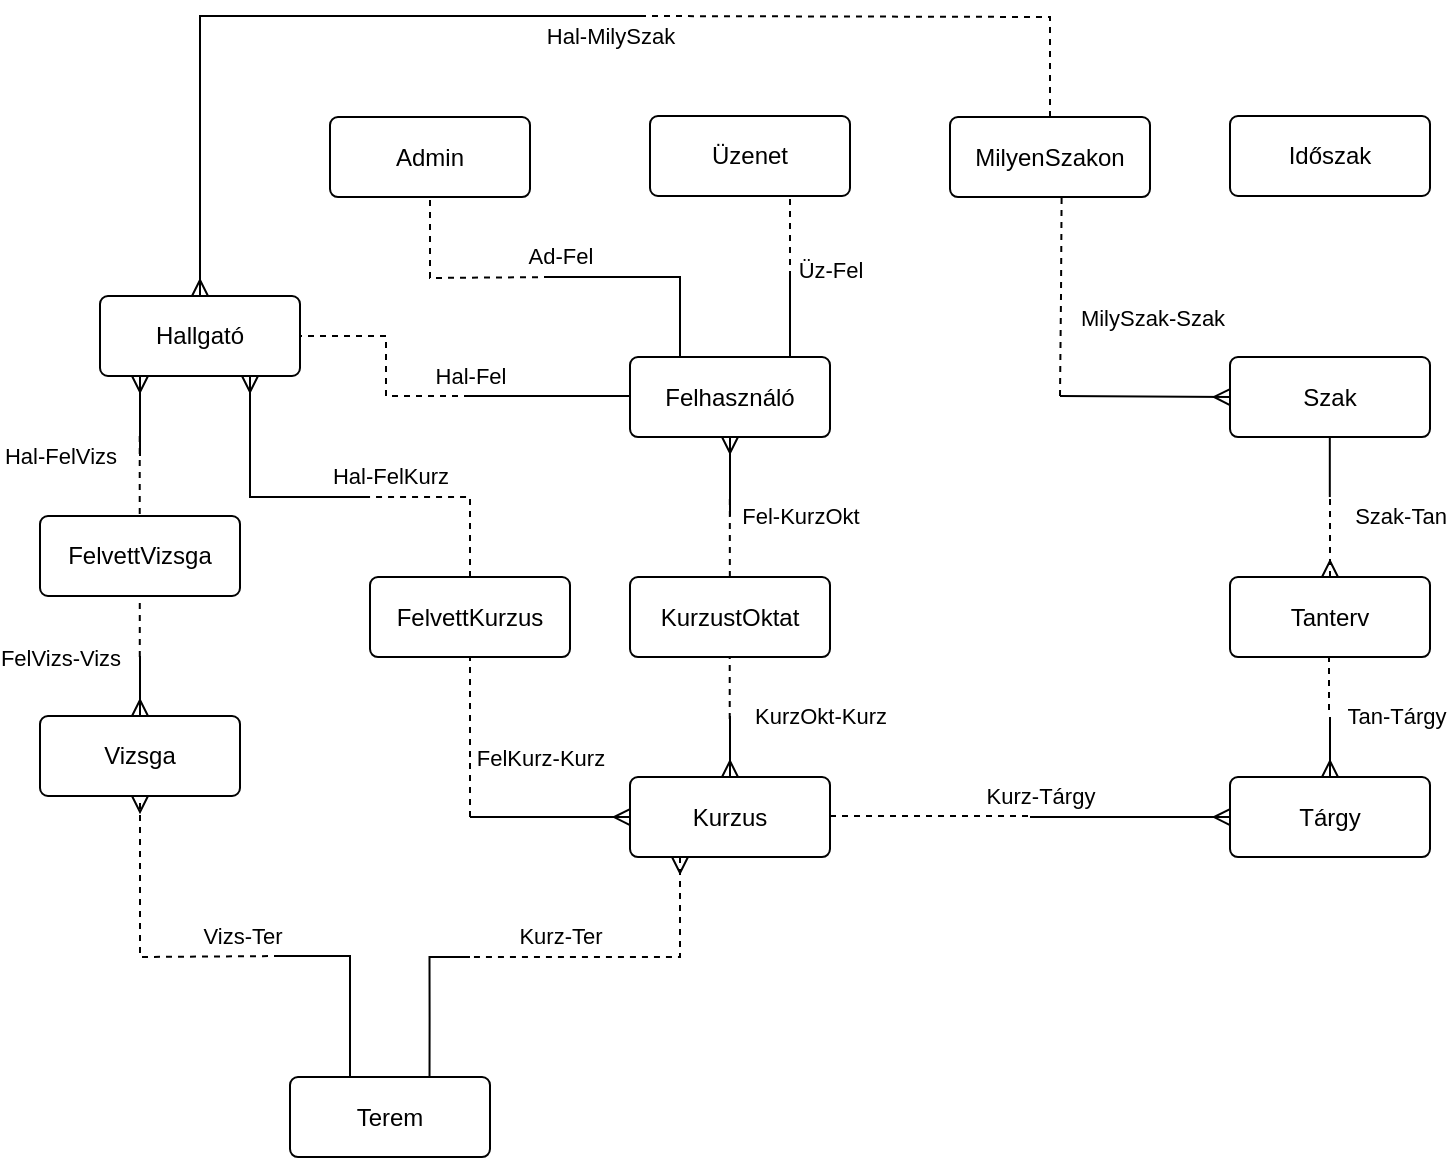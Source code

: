 <mxfile version="23.1.5" type="device">
  <diagram name="Page-1" id="ahphCdOHG_FSeLTERH2i">
    <mxGraphModel dx="1036" dy="614" grid="1" gridSize="10" guides="1" tooltips="1" connect="1" arrows="1" fold="1" page="1" pageScale="1" pageWidth="850" pageHeight="1100" math="0" shadow="0">
      <root>
        <mxCell id="0" />
        <mxCell id="1" parent="0" />
        <mxCell id="2Ea00oGwHL9pfrPOj3zq-1" value="Felhasználó" style="rounded=1;arcSize=10;whiteSpace=wrap;html=1;align=center;" parent="1" vertex="1">
          <mxGeometry x="355" y="280.52" width="100" height="40" as="geometry" />
        </mxCell>
        <mxCell id="2Ea00oGwHL9pfrPOj3zq-2" value="Admin" style="rounded=1;arcSize=10;whiteSpace=wrap;html=1;align=center;" parent="1" vertex="1">
          <mxGeometry x="205" y="160.52" width="100" height="40" as="geometry" />
        </mxCell>
        <mxCell id="2Ea00oGwHL9pfrPOj3zq-3" value="Hallgató" style="rounded=1;arcSize=10;whiteSpace=wrap;html=1;align=center;" parent="1" vertex="1">
          <mxGeometry x="90" y="250" width="100" height="40" as="geometry" />
        </mxCell>
        <mxCell id="2Ea00oGwHL9pfrPOj3zq-5" value="Tárgy" style="rounded=1;arcSize=10;whiteSpace=wrap;html=1;align=center;" parent="1" vertex="1">
          <mxGeometry x="655" y="490.52" width="100" height="40" as="geometry" />
        </mxCell>
        <mxCell id="2Ea00oGwHL9pfrPOj3zq-6" value="Szak" style="rounded=1;arcSize=10;whiteSpace=wrap;html=1;align=center;" parent="1" vertex="1">
          <mxGeometry x="655" y="280.52" width="100" height="40" as="geometry" />
        </mxCell>
        <mxCell id="2Ea00oGwHL9pfrPOj3zq-7" value="Terem" style="rounded=1;arcSize=10;whiteSpace=wrap;html=1;align=center;" parent="1" vertex="1">
          <mxGeometry x="185" y="640.52" width="100" height="40" as="geometry" />
        </mxCell>
        <mxCell id="2Ea00oGwHL9pfrPOj3zq-10" value="" style="fontSize=12;html=1;endArrow=none;startArrow=none;rounded=0;exitX=0;exitY=0.5;exitDx=0;exitDy=0;startFill=0;endFill=0;" parent="1" edge="1">
          <mxGeometry width="100" height="100" relative="1" as="geometry">
            <mxPoint x="355" y="300" as="sourcePoint" />
            <mxPoint x="275" y="300" as="targetPoint" />
          </mxGeometry>
        </mxCell>
        <mxCell id="2Ea00oGwHL9pfrPOj3zq-58" value="Hal-Fel" style="edgeLabel;html=1;align=center;verticalAlign=middle;resizable=0;points=[];" parent="2Ea00oGwHL9pfrPOj3zq-10" vertex="1" connectable="0">
          <mxGeometry x="0.869" relative="1" as="geometry">
            <mxPoint x="-5" y="-10" as="offset" />
          </mxGeometry>
        </mxCell>
        <mxCell id="2Ea00oGwHL9pfrPOj3zq-13" value="" style="fontSize=12;html=1;endArrow=ERmany;startArrow=none;rounded=0;entryX=0.5;entryY=1;entryDx=0;entryDy=0;startFill=0;edgeStyle=orthogonalEdgeStyle;dashed=1;" parent="1" target="2Ea00oGwHL9pfrPOj3zq-16" edge="1">
          <mxGeometry width="100" height="100" relative="1" as="geometry">
            <mxPoint x="180" y="580" as="sourcePoint" />
            <mxPoint x="210" y="470" as="targetPoint" />
          </mxGeometry>
        </mxCell>
        <mxCell id="2Ea00oGwHL9pfrPOj3zq-68" value="Vizs-Ter" style="edgeLabel;html=1;align=center;verticalAlign=middle;resizable=0;points=[];" parent="2Ea00oGwHL9pfrPOj3zq-13" vertex="1" connectable="0">
          <mxGeometry x="-0.701" relative="1" as="geometry">
            <mxPoint x="3" y="-10" as="offset" />
          </mxGeometry>
        </mxCell>
        <mxCell id="2Ea00oGwHL9pfrPOj3zq-14" value="" style="fontSize=12;html=1;endArrow=none;startArrow=ERmany;rounded=0;exitX=0.25;exitY=1;exitDx=0;exitDy=0;endFill=0;edgeStyle=orthogonalEdgeStyle;dashed=1;" parent="1" source="2Ea00oGwHL9pfrPOj3zq-17" edge="1">
          <mxGeometry width="100" height="100" relative="1" as="geometry">
            <mxPoint x="505" y="500.52" as="sourcePoint" />
            <mxPoint x="275" y="580.52" as="targetPoint" />
            <Array as="points">
              <mxPoint x="380" y="580.52" />
            </Array>
          </mxGeometry>
        </mxCell>
        <mxCell id="2Ea00oGwHL9pfrPOj3zq-67" value="Kurz-Ter" style="edgeLabel;html=1;align=center;verticalAlign=middle;resizable=0;points=[];" parent="2Ea00oGwHL9pfrPOj3zq-14" vertex="1" connectable="0">
          <mxGeometry x="0.345" y="-2" relative="1" as="geometry">
            <mxPoint x="-6" y="-9" as="offset" />
          </mxGeometry>
        </mxCell>
        <mxCell id="2Ea00oGwHL9pfrPOj3zq-16" value="Vizsga" style="rounded=1;arcSize=10;whiteSpace=wrap;html=1;align=center;" parent="1" vertex="1">
          <mxGeometry x="60" y="460" width="100" height="40" as="geometry" />
        </mxCell>
        <mxCell id="2Ea00oGwHL9pfrPOj3zq-17" value="Kurzus" style="rounded=1;arcSize=10;whiteSpace=wrap;html=1;align=center;" parent="1" vertex="1">
          <mxGeometry x="355" y="490.52" width="100" height="40" as="geometry" />
        </mxCell>
        <mxCell id="2Ea00oGwHL9pfrPOj3zq-18" value="" style="fontSize=12;html=1;endArrow=none;startArrow=ERmany;rounded=0;endFill=0;edgeStyle=orthogonalEdgeStyle;" parent="1" source="2Ea00oGwHL9pfrPOj3zq-5" edge="1">
          <mxGeometry width="100" height="100" relative="1" as="geometry">
            <mxPoint x="690" y="490" as="sourcePoint" />
            <mxPoint x="705" y="460.52" as="targetPoint" />
          </mxGeometry>
        </mxCell>
        <mxCell id="2Ea00oGwHL9pfrPOj3zq-63" value="Tan-Tárgy" style="edgeLabel;html=1;align=center;verticalAlign=middle;resizable=0;points=[];" parent="2Ea00oGwHL9pfrPOj3zq-18" vertex="1" connectable="0">
          <mxGeometry x="0.844" y="1" relative="1" as="geometry">
            <mxPoint x="34" y="-3" as="offset" />
          </mxGeometry>
        </mxCell>
        <mxCell id="2Ea00oGwHL9pfrPOj3zq-19" value="" style="fontSize=12;html=1;endArrow=none;startArrow=ERmany;rounded=0;exitX=0;exitY=0.5;exitDx=0;exitDy=0;endFill=0;" parent="1" source="2Ea00oGwHL9pfrPOj3zq-5" edge="1">
          <mxGeometry width="100" height="100" relative="1" as="geometry">
            <mxPoint x="515" y="510.52" as="sourcePoint" />
            <mxPoint x="555" y="510.52" as="targetPoint" />
          </mxGeometry>
        </mxCell>
        <mxCell id="2Ea00oGwHL9pfrPOj3zq-21" value="" style="fontSize=12;html=1;endArrow=none;startArrow=none;rounded=0;entryX=0.5;entryY=1;entryDx=0;entryDy=0;edgeStyle=orthogonalEdgeStyle;endFill=0;startFill=0;dashed=1;" parent="1" target="2Ea00oGwHL9pfrPOj3zq-2" edge="1">
          <mxGeometry width="100" height="100" relative="1" as="geometry">
            <mxPoint x="315" y="240.52" as="sourcePoint" />
            <mxPoint x="265" y="420.52" as="targetPoint" />
          </mxGeometry>
        </mxCell>
        <mxCell id="2Ea00oGwHL9pfrPOj3zq-22" value="Üzenet" style="rounded=1;arcSize=10;whiteSpace=wrap;html=1;align=center;" parent="1" vertex="1">
          <mxGeometry x="365" y="160" width="100" height="40" as="geometry" />
        </mxCell>
        <mxCell id="2Ea00oGwHL9pfrPOj3zq-23" value="" style="fontSize=12;html=1;endArrow=none;startArrow=none;rounded=0;edgeStyle=orthogonalEdgeStyle;dashed=1;startFill=0;endFill=0;" parent="1" edge="1">
          <mxGeometry width="100" height="100" relative="1" as="geometry">
            <mxPoint x="435" y="240.52" as="sourcePoint" />
            <mxPoint x="435" y="200.52" as="targetPoint" />
          </mxGeometry>
        </mxCell>
        <mxCell id="2Ea00oGwHL9pfrPOj3zq-56" value="Üz-Fel" style="edgeLabel;html=1;align=center;verticalAlign=middle;resizable=0;points=[];" parent="2Ea00oGwHL9pfrPOj3zq-23" vertex="1" connectable="0">
          <mxGeometry x="-0.802" relative="1" as="geometry">
            <mxPoint x="20" as="offset" />
          </mxGeometry>
        </mxCell>
        <mxCell id="2Ea00oGwHL9pfrPOj3zq-24" value="Időszak" style="rounded=1;arcSize=10;whiteSpace=wrap;html=1;align=center;" parent="1" vertex="1">
          <mxGeometry x="655" y="160" width="100" height="40" as="geometry" />
        </mxCell>
        <mxCell id="2Ea00oGwHL9pfrPOj3zq-25" value="MilyenSzakon" style="rounded=1;arcSize=10;whiteSpace=wrap;html=1;align=center;" parent="1" vertex="1">
          <mxGeometry x="515" y="160.52" width="100" height="40" as="geometry" />
        </mxCell>
        <mxCell id="2Ea00oGwHL9pfrPOj3zq-27" value="" style="fontSize=12;html=1;endArrow=none;startArrow=ERmany;rounded=0;exitX=0;exitY=0.5;exitDx=0;exitDy=0;endFill=0;edgeStyle=orthogonalEdgeStyle;" parent="1" source="2Ea00oGwHL9pfrPOj3zq-6" edge="1">
          <mxGeometry width="100" height="100" relative="1" as="geometry">
            <mxPoint x="425" y="450.52" as="sourcePoint" />
            <mxPoint x="570" y="300" as="targetPoint" />
          </mxGeometry>
        </mxCell>
        <mxCell id="2Ea00oGwHL9pfrPOj3zq-28" value="" style="fontSize=12;html=1;endArrow=none;startArrow=ERmany;rounded=0;exitX=0.5;exitY=0;exitDx=0;exitDy=0;endFill=0;edgeStyle=orthogonalEdgeStyle;" parent="1" source="2Ea00oGwHL9pfrPOj3zq-3" edge="1">
          <mxGeometry width="100" height="100" relative="1" as="geometry">
            <mxPoint x="610" y="280" as="sourcePoint" />
            <mxPoint x="360" y="110" as="targetPoint" />
            <Array as="points">
              <mxPoint x="140" y="110" />
            </Array>
          </mxGeometry>
        </mxCell>
        <mxCell id="2Ea00oGwHL9pfrPOj3zq-60" value="Hal-MilySzak" style="edgeLabel;html=1;align=center;verticalAlign=middle;resizable=0;points=[];" parent="2Ea00oGwHL9pfrPOj3zq-28" vertex="1" connectable="0">
          <mxGeometry x="0.917" y="-3" relative="1" as="geometry">
            <mxPoint y="7" as="offset" />
          </mxGeometry>
        </mxCell>
        <mxCell id="2Ea00oGwHL9pfrPOj3zq-29" value="KurzustOktat" style="rounded=1;arcSize=10;whiteSpace=wrap;html=1;align=center;" parent="1" vertex="1">
          <mxGeometry x="355" y="390.52" width="100" height="40" as="geometry" />
        </mxCell>
        <mxCell id="2Ea00oGwHL9pfrPOj3zq-30" value="" style="fontSize=12;html=1;endArrow=none;startArrow=ERmany;rounded=0;exitX=0.5;exitY=0;exitDx=0;exitDy=0;endFill=0;edgeStyle=orthogonalEdgeStyle;" parent="1" source="2Ea00oGwHL9pfrPOj3zq-17" edge="1">
          <mxGeometry width="100" height="100" relative="1" as="geometry">
            <mxPoint x="390" y="540.52" as="sourcePoint" />
            <mxPoint x="405" y="460" as="targetPoint" />
          </mxGeometry>
        </mxCell>
        <mxCell id="2Ea00oGwHL9pfrPOj3zq-31" value="" style="fontSize=12;html=1;endArrow=none;startArrow=ERmany;rounded=0;exitX=0.5;exitY=1;exitDx=0;exitDy=0;endFill=0;edgeStyle=orthogonalEdgeStyle;" parent="1" source="2Ea00oGwHL9pfrPOj3zq-1" edge="1">
          <mxGeometry width="100" height="100" relative="1" as="geometry">
            <mxPoint x="415" y="450.52" as="sourcePoint" />
            <mxPoint x="405" y="360" as="targetPoint" />
          </mxGeometry>
        </mxCell>
        <mxCell id="2Ea00oGwHL9pfrPOj3zq-32" value="FelvettVizsga" style="rounded=1;arcSize=10;whiteSpace=wrap;html=1;align=center;" parent="1" vertex="1">
          <mxGeometry x="60" y="360" width="100" height="40" as="geometry" />
        </mxCell>
        <mxCell id="2Ea00oGwHL9pfrPOj3zq-33" value="" style="fontSize=12;html=1;endArrow=none;startArrow=ERmany;rounded=0;endFill=0;edgeStyle=orthogonalEdgeStyle;exitX=0.5;exitY=0;exitDx=0;exitDy=0;" parent="1" source="2Ea00oGwHL9pfrPOj3zq-16" edge="1">
          <mxGeometry width="100" height="100" relative="1" as="geometry">
            <mxPoint x="120" y="440" as="sourcePoint" />
            <mxPoint x="110" y="430" as="targetPoint" />
          </mxGeometry>
        </mxCell>
        <mxCell id="2Ea00oGwHL9pfrPOj3zq-34" value="" style="fontSize=12;html=1;endArrow=none;startArrow=ERmany;rounded=0;endFill=0;edgeStyle=orthogonalEdgeStyle;" parent="1" edge="1">
          <mxGeometry width="100" height="100" relative="1" as="geometry">
            <mxPoint x="110" y="290" as="sourcePoint" />
            <mxPoint x="110" y="330" as="targetPoint" />
            <Array as="points">
              <mxPoint x="110" y="290" />
            </Array>
          </mxGeometry>
        </mxCell>
        <mxCell id="2Ea00oGwHL9pfrPOj3zq-36" value="FelvettKurzus" style="rounded=1;arcSize=10;whiteSpace=wrap;html=1;align=center;" parent="1" vertex="1">
          <mxGeometry x="225" y="390.52" width="100" height="40" as="geometry" />
        </mxCell>
        <mxCell id="2Ea00oGwHL9pfrPOj3zq-37" value="" style="fontSize=12;html=1;endArrow=none;startArrow=ERmany;rounded=0;exitX=0;exitY=0.5;exitDx=0;exitDy=0;endFill=0;edgeStyle=orthogonalEdgeStyle;" parent="1" source="2Ea00oGwHL9pfrPOj3zq-17" edge="1">
          <mxGeometry width="100" height="100" relative="1" as="geometry">
            <mxPoint x="390" y="540.52" as="sourcePoint" />
            <mxPoint x="275" y="510.52" as="targetPoint" />
          </mxGeometry>
        </mxCell>
        <mxCell id="2Ea00oGwHL9pfrPOj3zq-38" value="" style="fontSize=12;html=1;endArrow=none;startArrow=ERmany;rounded=0;exitX=0.75;exitY=1;exitDx=0;exitDy=0;endFill=0;edgeStyle=orthogonalEdgeStyle;" parent="1" source="2Ea00oGwHL9pfrPOj3zq-3" edge="1">
          <mxGeometry width="100" height="100" relative="1" as="geometry">
            <mxPoint x="170" y="320.52" as="sourcePoint" />
            <mxPoint x="225" y="350.52" as="targetPoint" />
            <Array as="points">
              <mxPoint x="165" y="351" />
            </Array>
          </mxGeometry>
        </mxCell>
        <mxCell id="2Ea00oGwHL9pfrPOj3zq-39" value="" style="fontSize=12;html=1;endArrow=none;startArrow=none;rounded=0;exitX=0.75;exitY=0;exitDx=0;exitDy=0;edgeStyle=orthogonalEdgeStyle;startFill=0;endFill=0;" parent="1" source="2Ea00oGwHL9pfrPOj3zq-1" edge="1">
          <mxGeometry width="100" height="100" relative="1" as="geometry">
            <mxPoint x="440" y="290.52" as="sourcePoint" />
            <mxPoint x="435" y="240.52" as="targetPoint" />
            <Array as="points">
              <mxPoint x="435" y="280.52" />
              <mxPoint x="435" y="240.52" />
            </Array>
          </mxGeometry>
        </mxCell>
        <mxCell id="2Ea00oGwHL9pfrPOj3zq-40" value="" style="fontSize=12;html=1;endArrow=none;startArrow=none;rounded=0;exitX=0.25;exitY=0;exitDx=0;exitDy=0;edgeStyle=orthogonalEdgeStyle;endFill=0;startFill=0;" parent="1" source="2Ea00oGwHL9pfrPOj3zq-1" edge="1">
          <mxGeometry width="100" height="100" relative="1" as="geometry">
            <mxPoint x="390" y="290.52" as="sourcePoint" />
            <mxPoint x="315" y="240.52" as="targetPoint" />
            <Array as="points">
              <mxPoint x="380" y="240.52" />
            </Array>
          </mxGeometry>
        </mxCell>
        <mxCell id="2Ea00oGwHL9pfrPOj3zq-57" value="Ad-Fel" style="edgeLabel;html=1;align=center;verticalAlign=middle;resizable=0;points=[];" parent="2Ea00oGwHL9pfrPOj3zq-40" vertex="1" connectable="0">
          <mxGeometry x="0.909" y="-1" relative="1" as="geometry">
            <mxPoint y="-10" as="offset" />
          </mxGeometry>
        </mxCell>
        <mxCell id="2Ea00oGwHL9pfrPOj3zq-41" value="" style="fontSize=12;html=1;endArrow=none;startArrow=none;rounded=0;startFill=0;endFill=0;dashed=1;entryX=1;entryY=0.5;entryDx=0;entryDy=0;edgeStyle=orthogonalEdgeStyle;" parent="1" edge="1">
          <mxGeometry width="100" height="100" relative="1" as="geometry">
            <mxPoint x="275" y="300" as="sourcePoint" />
            <mxPoint x="190" y="270" as="targetPoint" />
            <Array as="points">
              <mxPoint x="233" y="300" />
              <mxPoint x="233" y="270" />
            </Array>
          </mxGeometry>
        </mxCell>
        <mxCell id="2Ea00oGwHL9pfrPOj3zq-42" value="" style="fontSize=12;html=1;endArrow=none;startArrow=none;rounded=0;exitX=0.5;exitY=0;exitDx=0;exitDy=0;startFill=0;endFill=0;dashed=1;edgeStyle=orthogonalEdgeStyle;" parent="1" source="2Ea00oGwHL9pfrPOj3zq-36" edge="1">
          <mxGeometry width="100" height="100" relative="1" as="geometry">
            <mxPoint x="375" y="350.52" as="sourcePoint" />
            <mxPoint x="225" y="350.52" as="targetPoint" />
            <Array as="points">
              <mxPoint x="275" y="350.52" />
            </Array>
          </mxGeometry>
        </mxCell>
        <mxCell id="2Ea00oGwHL9pfrPOj3zq-59" value="Hal-FelKurz" style="edgeLabel;html=1;align=center;verticalAlign=middle;resizable=0;points=[];" parent="2Ea00oGwHL9pfrPOj3zq-42" vertex="1" connectable="0">
          <mxGeometry x="0.732" relative="1" as="geometry">
            <mxPoint x="-2" y="-11" as="offset" />
          </mxGeometry>
        </mxCell>
        <mxCell id="2Ea00oGwHL9pfrPOj3zq-43" value="" style="fontSize=12;html=1;endArrow=none;startArrow=none;rounded=0;startFill=0;endFill=0;dashed=1;edgeStyle=orthogonalEdgeStyle;entryX=0.5;entryY=1;entryDx=0;entryDy=0;" parent="1" target="2Ea00oGwHL9pfrPOj3zq-36" edge="1">
          <mxGeometry width="100" height="100" relative="1" as="geometry">
            <mxPoint x="275" y="510.52" as="sourcePoint" />
            <mxPoint x="265" y="450.52" as="targetPoint" />
            <Array as="points">
              <mxPoint x="275" y="480.52" />
              <mxPoint x="275" y="480.52" />
            </Array>
          </mxGeometry>
        </mxCell>
        <mxCell id="2Ea00oGwHL9pfrPOj3zq-71" value="FelKurz-Kurz" style="edgeLabel;html=1;align=center;verticalAlign=middle;resizable=0;points=[];" parent="2Ea00oGwHL9pfrPOj3zq-43" vertex="1" connectable="0">
          <mxGeometry x="-0.35" y="1" relative="1" as="geometry">
            <mxPoint x="36" y="-4" as="offset" />
          </mxGeometry>
        </mxCell>
        <mxCell id="2Ea00oGwHL9pfrPOj3zq-44" value="" style="fontSize=12;html=1;endArrow=none;startArrow=none;rounded=0;startFill=0;endFill=0;edgeStyle=orthogonalEdgeStyle;" parent="1" edge="1">
          <mxGeometry width="100" height="100" relative="1" as="geometry">
            <mxPoint x="254.76" y="640.52" as="sourcePoint" />
            <mxPoint x="275" y="580.52" as="targetPoint" />
            <Array as="points">
              <mxPoint x="254.76" y="610.52" />
              <mxPoint x="254.76" y="610.52" />
            </Array>
          </mxGeometry>
        </mxCell>
        <mxCell id="2Ea00oGwHL9pfrPOj3zq-45" value="" style="fontSize=12;html=1;endArrow=none;startArrow=none;rounded=0;startFill=0;endFill=0;edgeStyle=orthogonalEdgeStyle;" parent="1" edge="1">
          <mxGeometry width="100" height="100" relative="1" as="geometry">
            <mxPoint x="215" y="640.52" as="sourcePoint" />
            <mxPoint x="180" y="580" as="targetPoint" />
            <Array as="points">
              <mxPoint x="215" y="610.52" />
              <mxPoint x="215" y="610.52" />
            </Array>
          </mxGeometry>
        </mxCell>
        <mxCell id="2Ea00oGwHL9pfrPOj3zq-46" value="" style="fontSize=12;html=1;endArrow=none;startArrow=none;rounded=0;exitX=1;exitY=0.5;exitDx=0;exitDy=0;endFill=0;startFill=0;dashed=1;" parent="1" edge="1">
          <mxGeometry width="100" height="100" relative="1" as="geometry">
            <mxPoint x="455" y="510.02" as="sourcePoint" />
            <mxPoint x="555" y="510.02" as="targetPoint" />
          </mxGeometry>
        </mxCell>
        <mxCell id="2Ea00oGwHL9pfrPOj3zq-64" value="Kurz-Tárgy" style="edgeLabel;html=1;align=center;verticalAlign=middle;resizable=0;points=[];" parent="2Ea00oGwHL9pfrPOj3zq-46" vertex="1" connectable="0">
          <mxGeometry x="-0.768" y="1" relative="1" as="geometry">
            <mxPoint x="93" y="-9" as="offset" />
          </mxGeometry>
        </mxCell>
        <mxCell id="2Ea00oGwHL9pfrPOj3zq-47" value="Tanterv" style="rounded=1;arcSize=10;whiteSpace=wrap;html=1;align=center;" parent="1" vertex="1">
          <mxGeometry x="655" y="390.52" width="100" height="40" as="geometry" />
        </mxCell>
        <mxCell id="2Ea00oGwHL9pfrPOj3zq-48" value="" style="fontSize=12;html=1;endArrow=none;startArrow=none;rounded=0;endFill=0;edgeStyle=orthogonalEdgeStyle;exitX=0.5;exitY=1;exitDx=0;exitDy=0;startFill=0;dashed=1;" parent="1" edge="1">
          <mxGeometry width="100" height="100" relative="1" as="geometry">
            <mxPoint x="704.5" y="430" as="sourcePoint" />
            <mxPoint x="704.5" y="460" as="targetPoint" />
          </mxGeometry>
        </mxCell>
        <mxCell id="2Ea00oGwHL9pfrPOj3zq-50" value="" style="fontSize=12;html=1;endArrow=none;startArrow=ERmany;rounded=0;endFill=0;edgeStyle=orthogonalEdgeStyle;exitX=0.5;exitY=0;exitDx=0;exitDy=0;dashed=1;" parent="1" source="2Ea00oGwHL9pfrPOj3zq-47" edge="1">
          <mxGeometry width="100" height="100" relative="1" as="geometry">
            <mxPoint x="704.906" y="350.52" as="sourcePoint" />
            <mxPoint x="705" y="350.52" as="targetPoint" />
            <Array as="points" />
          </mxGeometry>
        </mxCell>
        <mxCell id="2Ea00oGwHL9pfrPOj3zq-51" value="" style="fontSize=12;html=1;endArrow=none;startArrow=none;rounded=0;endFill=0;edgeStyle=orthogonalEdgeStyle;exitX=0.5;exitY=1;exitDx=0;exitDy=0;startFill=0;" parent="1" edge="1">
          <mxGeometry width="100" height="100" relative="1" as="geometry">
            <mxPoint x="704.906" y="320.52" as="sourcePoint" />
            <mxPoint x="704.906" y="350.52" as="targetPoint" />
            <Array as="points">
              <mxPoint x="704.706" y="320.52" />
              <mxPoint x="704.706" y="320.52" />
            </Array>
          </mxGeometry>
        </mxCell>
        <mxCell id="2Ea00oGwHL9pfrPOj3zq-62" value="Szak-Tan" style="edgeLabel;html=1;align=center;verticalAlign=middle;resizable=0;points=[];" parent="2Ea00oGwHL9pfrPOj3zq-51" vertex="1" connectable="0">
          <mxGeometry x="0.774" y="-2" relative="1" as="geometry">
            <mxPoint x="37" y="13" as="offset" />
          </mxGeometry>
        </mxCell>
        <mxCell id="2Ea00oGwHL9pfrPOj3zq-52" value="" style="fontSize=12;html=1;endArrow=none;startArrow=none;rounded=0;endFill=0;startFill=0;dashed=1;edgeStyle=orthogonalEdgeStyle;entryX=0.558;entryY=1.01;entryDx=0;entryDy=0;entryPerimeter=0;" parent="1" target="2Ea00oGwHL9pfrPOj3zq-25" edge="1">
          <mxGeometry width="100" height="100" relative="1" as="geometry">
            <mxPoint x="570" y="300" as="sourcePoint" />
            <mxPoint x="570" y="210" as="targetPoint" />
          </mxGeometry>
        </mxCell>
        <mxCell id="2Ea00oGwHL9pfrPOj3zq-61" value="MilySzak-Szak" style="edgeLabel;html=1;align=center;verticalAlign=middle;resizable=0;points=[];" parent="2Ea00oGwHL9pfrPOj3zq-52" vertex="1" connectable="0">
          <mxGeometry x="-0.214" y="-2" relative="1" as="geometry">
            <mxPoint x="43" as="offset" />
          </mxGeometry>
        </mxCell>
        <mxCell id="2Ea00oGwHL9pfrPOj3zq-53" value="" style="fontSize=12;html=1;endArrow=none;startArrow=none;rounded=0;endFill=0;startFill=0;dashed=1;edgeStyle=orthogonalEdgeStyle;entryX=0.5;entryY=0;entryDx=0;entryDy=0;" parent="1" target="2Ea00oGwHL9pfrPOj3zq-25" edge="1">
          <mxGeometry width="100" height="100" relative="1" as="geometry">
            <mxPoint x="360" y="110" as="sourcePoint" />
            <mxPoint x="581" y="211" as="targetPoint" />
          </mxGeometry>
        </mxCell>
        <mxCell id="2Ea00oGwHL9pfrPOj3zq-54" value="" style="fontSize=12;html=1;endArrow=none;startArrow=none;rounded=0;exitX=0.5;exitY=1;exitDx=0;exitDy=0;endFill=0;edgeStyle=orthogonalEdgeStyle;startFill=0;dashed=1;" parent="1" edge="1">
          <mxGeometry width="100" height="100" relative="1" as="geometry">
            <mxPoint x="404.92" y="351.52" as="sourcePoint" />
            <mxPoint x="404.92" y="390.52" as="targetPoint" />
          </mxGeometry>
        </mxCell>
        <mxCell id="2Ea00oGwHL9pfrPOj3zq-65" value="Fel-KurzOkt" style="edgeLabel;html=1;align=center;verticalAlign=middle;resizable=0;points=[];" parent="2Ea00oGwHL9pfrPOj3zq-54" vertex="1" connectable="0">
          <mxGeometry x="-0.588" relative="1" as="geometry">
            <mxPoint x="35" as="offset" />
          </mxGeometry>
        </mxCell>
        <mxCell id="2Ea00oGwHL9pfrPOj3zq-55" value="" style="fontSize=12;html=1;endArrow=none;startArrow=none;rounded=0;exitX=0.5;exitY=0;exitDx=0;exitDy=0;endFill=0;edgeStyle=orthogonalEdgeStyle;startFill=0;dashed=1;" parent="1" edge="1">
          <mxGeometry width="100" height="100" relative="1" as="geometry">
            <mxPoint x="404.86" y="461.52" as="sourcePoint" />
            <mxPoint x="404.86" y="430.52" as="targetPoint" />
          </mxGeometry>
        </mxCell>
        <mxCell id="2Ea00oGwHL9pfrPOj3zq-66" value="KurzOkt-Kurz" style="edgeLabel;html=1;align=center;verticalAlign=middle;resizable=0;points=[];" parent="2Ea00oGwHL9pfrPOj3zq-55" vertex="1" connectable="0">
          <mxGeometry x="-0.829" y="-1" relative="1" as="geometry">
            <mxPoint x="44" y="1" as="offset" />
          </mxGeometry>
        </mxCell>
        <mxCell id="2Ea00oGwHL9pfrPOj3zq-69" value="" style="fontSize=12;html=1;endArrow=none;startArrow=none;rounded=0;endFill=0;edgeStyle=orthogonalEdgeStyle;exitX=0.5;exitY=0;exitDx=0;exitDy=0;startFill=0;dashed=1;" parent="1" edge="1">
          <mxGeometry width="100" height="100" relative="1" as="geometry">
            <mxPoint x="109.89" y="430.52" as="sourcePoint" />
            <mxPoint x="109.89" y="400.52" as="targetPoint" />
          </mxGeometry>
        </mxCell>
        <mxCell id="2Ea00oGwHL9pfrPOj3zq-72" value="FelVizs-Vizs" style="edgeLabel;html=1;align=center;verticalAlign=middle;resizable=0;points=[];" parent="2Ea00oGwHL9pfrPOj3zq-69" vertex="1" connectable="0">
          <mxGeometry x="-0.508" relative="1" as="geometry">
            <mxPoint x="-40" y="8" as="offset" />
          </mxGeometry>
        </mxCell>
        <mxCell id="2Ea00oGwHL9pfrPOj3zq-70" value="" style="fontSize=12;html=1;endArrow=none;startArrow=none;rounded=0;endFill=0;edgeStyle=orthogonalEdgeStyle;startFill=0;dashed=1;" parent="1" edge="1">
          <mxGeometry width="100" height="100" relative="1" as="geometry">
            <mxPoint x="109.86" y="320" as="sourcePoint" />
            <mxPoint x="109.86" y="360" as="targetPoint" />
            <Array as="points">
              <mxPoint x="109.86" y="320" />
            </Array>
          </mxGeometry>
        </mxCell>
        <mxCell id="2Ea00oGwHL9pfrPOj3zq-73" value="Hal-FelVizs" style="edgeLabel;html=1;align=center;verticalAlign=middle;resizable=0;points=[];" parent="2Ea00oGwHL9pfrPOj3zq-70" vertex="1" connectable="0">
          <mxGeometry x="-0.981" relative="1" as="geometry">
            <mxPoint x="-40" y="9" as="offset" />
          </mxGeometry>
        </mxCell>
      </root>
    </mxGraphModel>
  </diagram>
</mxfile>
